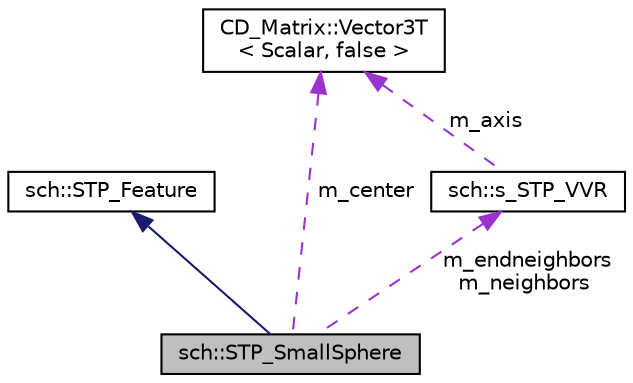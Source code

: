 digraph "sch::STP_SmallSphere"
{
 // LATEX_PDF_SIZE
  edge [fontname="Helvetica",fontsize="10",labelfontname="Helvetica",labelfontsize="10"];
  node [fontname="Helvetica",fontsize="10",shape=record];
  Node1 [label="sch::STP_SmallSphere",height=0.2,width=0.4,color="black", fillcolor="grey75", style="filled", fontcolor="black",tooltip=" "];
  Node2 -> Node1 [dir="back",color="midnightblue",fontsize="10",style="solid",fontname="Helvetica"];
  Node2 [label="sch::STP_Feature",height=0.2,width=0.4,color="black", fillcolor="white", style="filled",URL="$classsch_1_1STP__Feature.html",tooltip=" "];
  Node3 -> Node1 [dir="back",color="darkorchid3",fontsize="10",style="dashed",label=" m_center" ,fontname="Helvetica"];
  Node3 [label="CD_Matrix::Vector3T\l\< Scalar, false \>",height=0.2,width=0.4,color="black", fillcolor="white", style="filled",URL="$structCD__Matrix_1_1Vector3T.html",tooltip=" "];
  Node4 -> Node1 [dir="back",color="darkorchid3",fontsize="10",style="dashed",label=" m_endneighbors\nm_neighbors" ,fontname="Helvetica"];
  Node4 [label="sch::s_STP_VVR",height=0.2,width=0.4,color="black", fillcolor="white", style="filled",URL="$structsch_1_1s__STP__VVR.html",tooltip=" "];
  Node3 -> Node4 [dir="back",color="darkorchid3",fontsize="10",style="dashed",label=" m_axis" ,fontname="Helvetica"];
}
